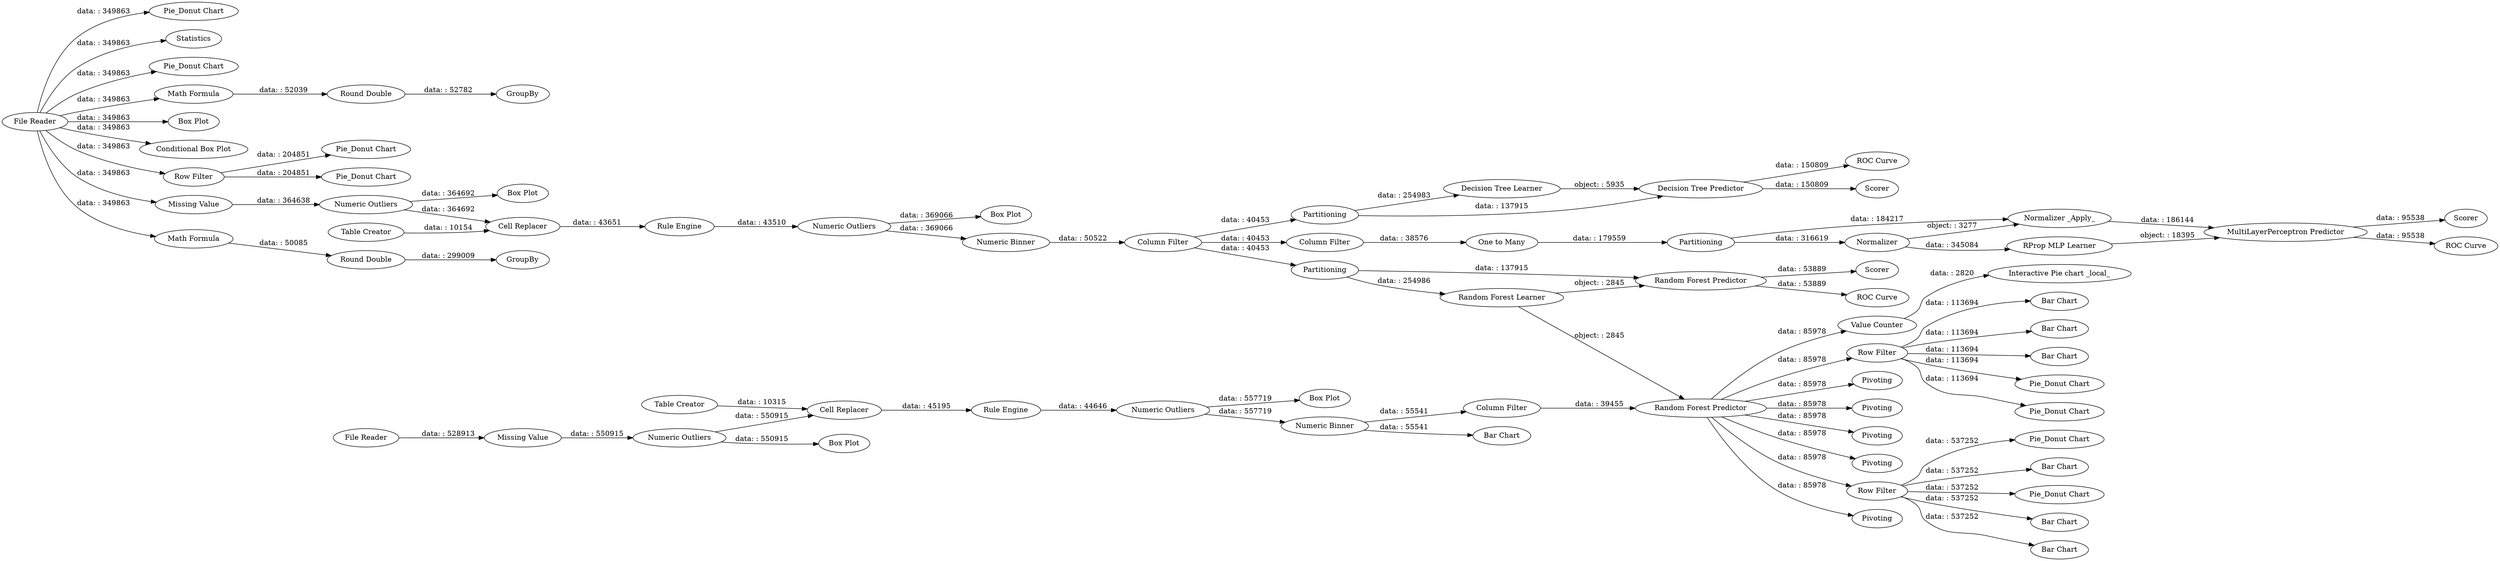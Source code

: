 digraph {
	"-6546770922498402714_21" [label=GroupBy]
	"-6546770922498402714_96" [label="Bar Chart"]
	"-6546770922498402714_23" [label="Round Double"]
	"-6546770922498402714_51" [label="Numeric Outliers"]
	"-6546770922498402714_79" [label=Partitioning]
	"-6546770922498402714_127" [label=Pivoting]
	"-6546770922498402714_28" [label="Pie_Donut Chart"]
	"-6546770922498402714_29" [label="Pie_Donut Chart"]
	"-6546770922498402714_39" [label=Statistics]
	"-6546770922498402714_92" [label="Rule Engine"]
	"-6546770922498402714_118" [label="Bar Chart"]
	"-6546770922498402714_59" [label="Box Plot"]
	"-6546770922498402714_1" [label="File Reader"]
	"-6546770922498402714_2" [label="Pie_Donut Chart"]
	"-6546770922498402714_69" [label="ROC Curve"]
	"-6546770922498402714_40" [label="Missing Value"]
	"-6546770922498402714_76" [label="MultiLayerPerceptron Predictor"]
	"-6546770922498402714_90" [label="Table Creator"]
	"-6546770922498402714_124" [label=Pivoting]
	"-6546770922498402714_58" [label="Numeric Outliers"]
	"-6546770922498402714_97" [label="Numeric Outliers"]
	"-6546770922498402714_125" [label=Pivoting]
	"-6546770922498402714_122" [label="Pie_Donut Chart"]
	"-6546770922498402714_123" [label="Bar Chart"]
	"-6546770922498402714_98" [label="Numeric Binner"]
	"-6546770922498402714_110" [label="Bar Chart"]
	"-6546770922498402714_45" [label="Cell Replacer"]
	"-6546770922498402714_100" [label="Missing Value"]
	"-6546770922498402714_93" [label="Column Filter"]
	"-6546770922498402714_65" [label="Decision Tree Learner"]
	"-6546770922498402714_56" [label="Table Creator"]
	"-6546770922498402714_64" [label=Partitioning]
	"-6546770922498402714_86" [label=Scorer]
	"-6546770922498402714_89" [label="Box Plot"]
	"-6546770922498402714_61" [label="Column Filter"]
	"-6546770922498402714_18" [label="Round Double"]
	"-6546770922498402714_74" [label="Normalizer _Apply_"]
	"-6546770922498402714_126" [label=Pivoting]
	"-6546770922498402714_25" [label="Pie_Donut Chart"]
	"-6546770922498402714_66" [label="Decision Tree Predictor"]
	"-6546770922498402714_103" [label="Random Forest Predictor"]
	"-6546770922498402714_115" [label="Row Filter"]
	"-6546770922498402714_120" [label="Pie_Donut Chart"]
	"-6546770922498402714_55" [label="Numeric Binner"]
	"-6546770922498402714_41" [label="Box Plot"]
	"-6546770922498402714_99" [label="Box Plot"]
	"-6546770922498402714_22" [label=GroupBy]
	"-6546770922498402714_82" [label="Random Forest Predictor"]
	"-6546770922498402714_128" [label=Pivoting]
	"-6546770922498402714_87" [label="Column Filter"]
	"-6546770922498402714_101" [label="Numeric Outliers"]
	"-6546770922498402714_108" [label="Value Counter"]
	"-6546770922498402714_107" [label="File Reader"]
	"-6546770922498402714_73" [label=Normalizer]
	"-6546770922498402714_88" [label="One to Many"]
	"-6546770922498402714_63" [label="Conditional Box Plot"]
	"-6546770922498402714_52" [label="Rule Engine"]
	"-6546770922498402714_68" [label=Scorer]
	"-6546770922498402714_75" [label="RProp MLP Learner"]
	"-6546770922498402714_81" [label="Random Forest Learner"]
	"-6546770922498402714_78" [label=Scorer]
	"-6546770922498402714_84" [label="ROC Curve"]
	"-6546770922498402714_94" [label="Cell Replacer"]
	"-6546770922498402714_27" [label="Row Filter"]
	"-6546770922498402714_114" [label="Row Filter"]
	"-6546770922498402714_117" [label="Pie_Donut Chart"]
	"-6546770922498402714_112" [label="Pie_Donut Chart"]
	"-6546770922498402714_5" [label="Math Formula"]
	"-6546770922498402714_121" [label="Bar Chart"]
	"-6546770922498402714_119" [label="Bar Chart"]
	"-6546770922498402714_77" [label="ROC Curve"]
	"-6546770922498402714_116" [label="Bar Chart"]
	"-6546770922498402714_10" [label="Math Formula"]
	"-6546770922498402714_109" [label="Interactive Pie chart _local_"]
	"-6546770922498402714_71" [label=Partitioning]
	"-6546770922498402714_60" [label="Box Plot"]
	"-6546770922498402714_114" -> "-6546770922498402714_117" [label="data: : 113694"]
	"-6546770922498402714_103" -> "-6546770922498402714_115" [label="data: : 85978"]
	"-6546770922498402714_66" -> "-6546770922498402714_68" [label="data: : 150809"]
	"-6546770922498402714_114" -> "-6546770922498402714_112" [label="data: : 113694"]
	"-6546770922498402714_27" -> "-6546770922498402714_29" [label="data: : 204851"]
	"-6546770922498402714_52" -> "-6546770922498402714_51" [label="data: : 43510"]
	"-6546770922498402714_114" -> "-6546770922498402714_110" [label="data: : 113694"]
	"-6546770922498402714_82" -> "-6546770922498402714_84" [label="data: : 53889"]
	"-6546770922498402714_64" -> "-6546770922498402714_65" [label="data: : 254983"]
	"-6546770922498402714_71" -> "-6546770922498402714_74" [label="data: : 184217"]
	"-6546770922498402714_98" -> "-6546770922498402714_93" [label="data: : 55541"]
	"-6546770922498402714_98" -> "-6546770922498402714_96" [label="data: : 55541"]
	"-6546770922498402714_115" -> "-6546770922498402714_119" [label="data: : 537252"]
	"-6546770922498402714_23" -> "-6546770922498402714_22" [label="data: : 299009"]
	"-6546770922498402714_40" -> "-6546770922498402714_58" [label="data: : 364638"]
	"-6546770922498402714_61" -> "-6546770922498402714_64" [label="data: : 40453"]
	"-6546770922498402714_65" -> "-6546770922498402714_66" [label="object: : 5935"]
	"-6546770922498402714_1" -> "-6546770922498402714_41" [label="data: : 349863"]
	"-6546770922498402714_73" -> "-6546770922498402714_75" [label="data: : 345084"]
	"-6546770922498402714_55" -> "-6546770922498402714_61" [label="data: : 50522"]
	"-6546770922498402714_1" -> "-6546770922498402714_2" [label="data: : 349863"]
	"-6546770922498402714_76" -> "-6546770922498402714_78" [label="data: : 95538"]
	"-6546770922498402714_1" -> "-6546770922498402714_5" [label="data: : 349863"]
	"-6546770922498402714_103" -> "-6546770922498402714_114" [label="data: : 85978"]
	"-6546770922498402714_97" -> "-6546770922498402714_94" [label="data: : 550915"]
	"-6546770922498402714_27" -> "-6546770922498402714_25" [label="data: : 204851"]
	"-6546770922498402714_5" -> "-6546770922498402714_18" [label="data: : 52039"]
	"-6546770922498402714_18" -> "-6546770922498402714_21" [label="data: : 52782"]
	"-6546770922498402714_51" -> "-6546770922498402714_55" [label="data: : 369066"]
	"-6546770922498402714_81" -> "-6546770922498402714_103" [label="object: : 2845"]
	"-6546770922498402714_10" -> "-6546770922498402714_23" [label="data: : 50085"]
	"-6546770922498402714_81" -> "-6546770922498402714_82" [label="object: : 2845"]
	"-6546770922498402714_107" -> "-6546770922498402714_100" [label="data: : 528913"]
	"-6546770922498402714_103" -> "-6546770922498402714_126" [label="data: : 85978"]
	"-6546770922498402714_61" -> "-6546770922498402714_87" [label="data: : 40453"]
	"-6546770922498402714_103" -> "-6546770922498402714_127" [label="data: : 85978"]
	"-6546770922498402714_115" -> "-6546770922498402714_120" [label="data: : 537252"]
	"-6546770922498402714_79" -> "-6546770922498402714_82" [label="data: : 137915"]
	"-6546770922498402714_1" -> "-6546770922498402714_10" [label="data: : 349863"]
	"-6546770922498402714_101" -> "-6546770922498402714_99" [label="data: : 557719"]
	"-6546770922498402714_103" -> "-6546770922498402714_108" [label="data: : 85978"]
	"-6546770922498402714_73" -> "-6546770922498402714_74" [label="object: : 3277"]
	"-6546770922498402714_100" -> "-6546770922498402714_97" [label="data: : 550915"]
	"-6546770922498402714_75" -> "-6546770922498402714_76" [label="object: : 18395"]
	"-6546770922498402714_76" -> "-6546770922498402714_77" [label="data: : 95538"]
	"-6546770922498402714_115" -> "-6546770922498402714_122" [label="data: : 537252"]
	"-6546770922498402714_1" -> "-6546770922498402714_27" [label="data: : 349863"]
	"-6546770922498402714_1" -> "-6546770922498402714_63" [label="data: : 349863"]
	"-6546770922498402714_114" -> "-6546770922498402714_116" [label="data: : 113694"]
	"-6546770922498402714_87" -> "-6546770922498402714_88" [label="data: : 38576"]
	"-6546770922498402714_61" -> "-6546770922498402714_79" [label="data: : 40453"]
	"-6546770922498402714_90" -> "-6546770922498402714_94" [label="data: : 10315"]
	"-6546770922498402714_93" -> "-6546770922498402714_103" [label="data: : 39455"]
	"-6546770922498402714_79" -> "-6546770922498402714_81" [label="data: : 254986"]
	"-6546770922498402714_94" -> "-6546770922498402714_92" [label="data: : 45195"]
	"-6546770922498402714_74" -> "-6546770922498402714_76" [label="data: : 186144"]
	"-6546770922498402714_82" -> "-6546770922498402714_86" [label="data: : 53889"]
	"-6546770922498402714_115" -> "-6546770922498402714_123" [label="data: : 537252"]
	"-6546770922498402714_92" -> "-6546770922498402714_101" [label="data: : 44646"]
	"-6546770922498402714_1" -> "-6546770922498402714_40" [label="data: : 349863"]
	"-6546770922498402714_71" -> "-6546770922498402714_73" [label="data: : 316619"]
	"-6546770922498402714_97" -> "-6546770922498402714_89" [label="data: : 550915"]
	"-6546770922498402714_58" -> "-6546770922498402714_59" [label="data: : 364692"]
	"-6546770922498402714_103" -> "-6546770922498402714_124" [label="data: : 85978"]
	"-6546770922498402714_108" -> "-6546770922498402714_109" [label="data: : 2820"]
	"-6546770922498402714_56" -> "-6546770922498402714_45" [label="data: : 10154"]
	"-6546770922498402714_101" -> "-6546770922498402714_98" [label="data: : 557719"]
	"-6546770922498402714_114" -> "-6546770922498402714_118" [label="data: : 113694"]
	"-6546770922498402714_45" -> "-6546770922498402714_52" [label="data: : 43651"]
	"-6546770922498402714_58" -> "-6546770922498402714_45" [label="data: : 364692"]
	"-6546770922498402714_103" -> "-6546770922498402714_125" [label="data: : 85978"]
	"-6546770922498402714_64" -> "-6546770922498402714_66" [label="data: : 137915"]
	"-6546770922498402714_51" -> "-6546770922498402714_60" [label="data: : 369066"]
	"-6546770922498402714_88" -> "-6546770922498402714_71" [label="data: : 179559"]
	"-6546770922498402714_115" -> "-6546770922498402714_121" [label="data: : 537252"]
	"-6546770922498402714_66" -> "-6546770922498402714_69" [label="data: : 150809"]
	"-6546770922498402714_1" -> "-6546770922498402714_39" [label="data: : 349863"]
	"-6546770922498402714_1" -> "-6546770922498402714_28" [label="data: : 349863"]
	"-6546770922498402714_103" -> "-6546770922498402714_128" [label="data: : 85978"]
	rankdir=LR
}
